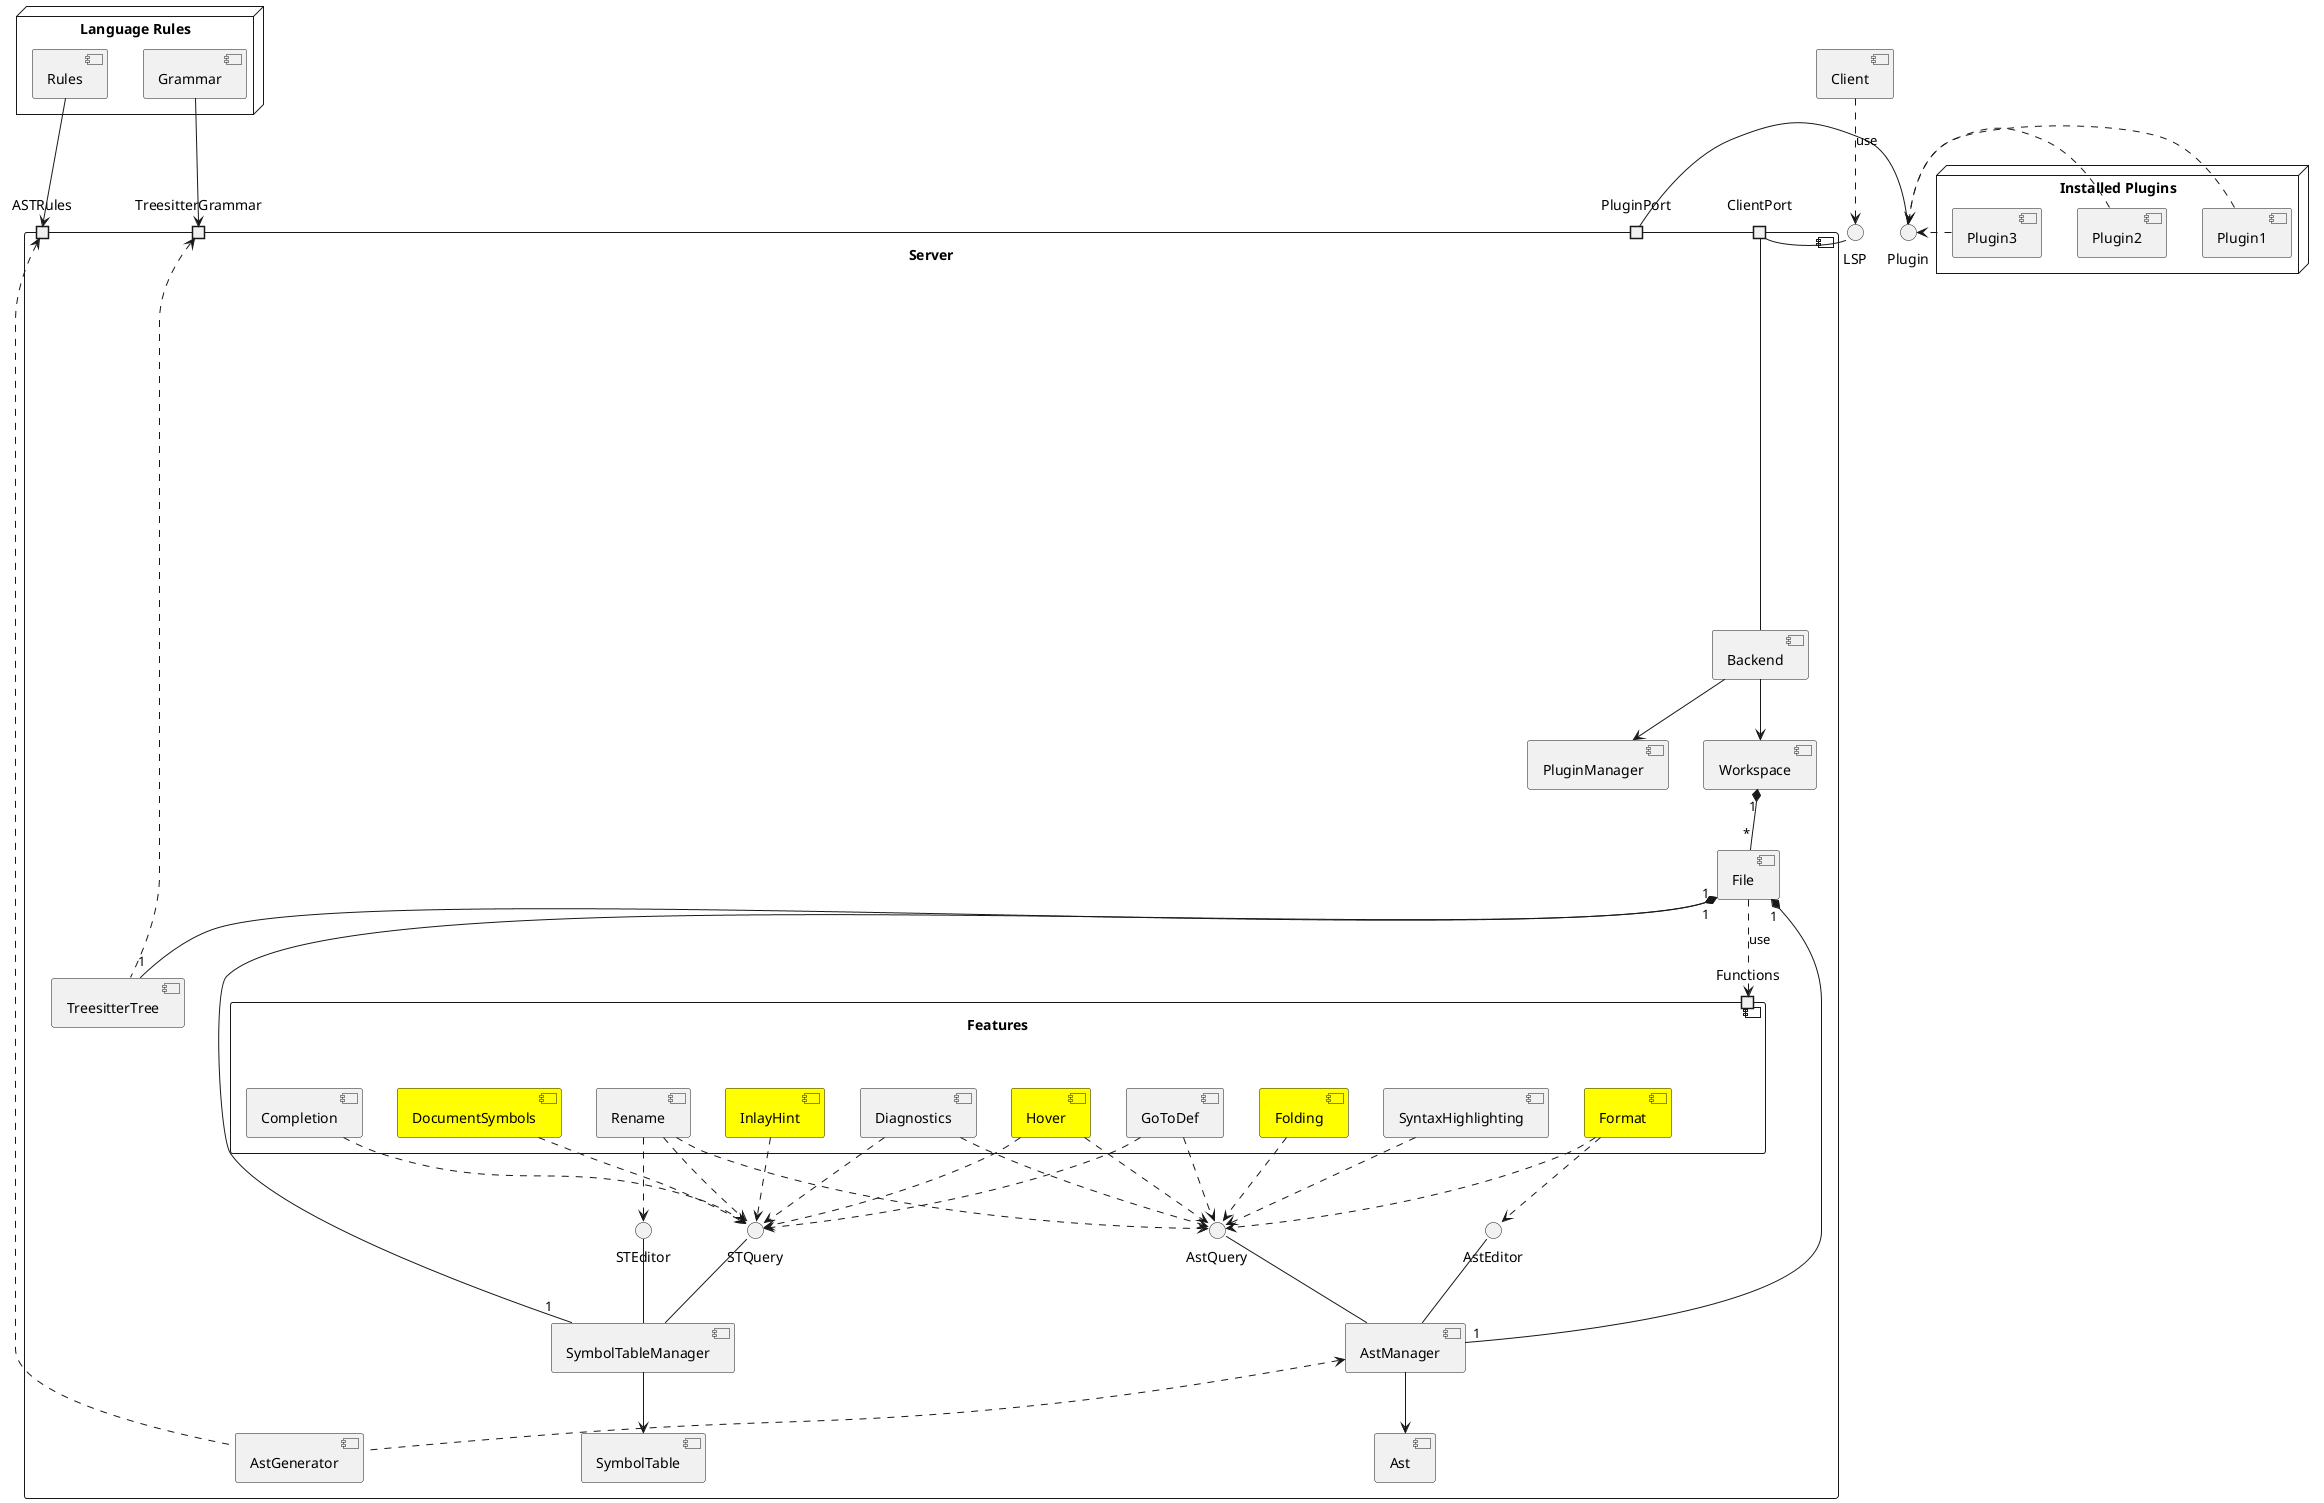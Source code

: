 @startuml
interface LSP
interface Plugin
component Server { 
  port ASTRules
  port TreesitterGrammar
  port PluginPort
  port ClientPort

  component Backend
  component PluginManager
  ClientPort - Backend
  Backend --> PluginManager

  component Workspace
  Backend --> Workspace

  component File
  Workspace "1" *-- "*" File

  component TreesitterTree
  TreesitterGrammar <.. TreesitterTree

  component SymbolTableManager
  interface STQuery
  interface STEditor

  component AstManager
  component AstGenerator 
  interface AstQuery
  interface AstEditor 

  component SymbolTable
  component Ast

  SymbolTableManager --> SymbolTable
  STQuery -- SymbolTableManager
  STEditor -- SymbolTableManager

  AstManager --> Ast
  AstManager <.. AstGenerator
  ASTRules <.. AstGenerator
  AstQuery -- AstManager
  AstEditor -- AstManager

  component Features {
    port Functions

    component Diagnostics
    Diagnostics ..> AstQuery
    Diagnostics ..> STQuery 

    component Completion
    Completion ..> STQuery 

    component GoToDef
    GoToDef ..> AstQuery 
    GoToDef ..> STQuery 

    component Hover #Yellow
    Hover ..> AstQuery 
    Hover ..> STQuery

    component Rename
    Rename ..> AstQuery
    Rename ..> STQuery
    Rename ..> STEditor

    component SyntaxHighlighting
    SyntaxHighlighting ..> AstQuery

    component Format #Yellow
    Format ..> AstQuery
    Format ..> AstEditor

    component Folding #Yellow
    Folding ..> AstQuery

    component DocumentSymbols #Yellow
    DocumentSymbols ..> STQuery

    component InlayHint #Yellow
    InlayHint ..> STQuery
  }

  File ..> Functions : use
  File "1" *-- "1" SymbolTableManager
  File "1" *-- "1" AstManager 
  File "1" *-- "1" TreesitterTree
}

node "Installed Plugins" {
  component Plugin1
  component Plugin2
  component Plugin3
}

node "Language Rules" {
  component Grammar
  Grammar --> TreesitterGrammar

  component Rules
  Rules --> ASTRules
}

ClientPort - LSP
PluginPort - Plugin

Plugin1 .> Plugin
Plugin2 .> Plugin
Plugin3 .> Plugin

component Client
Client ..> LSP : use 
@enduml